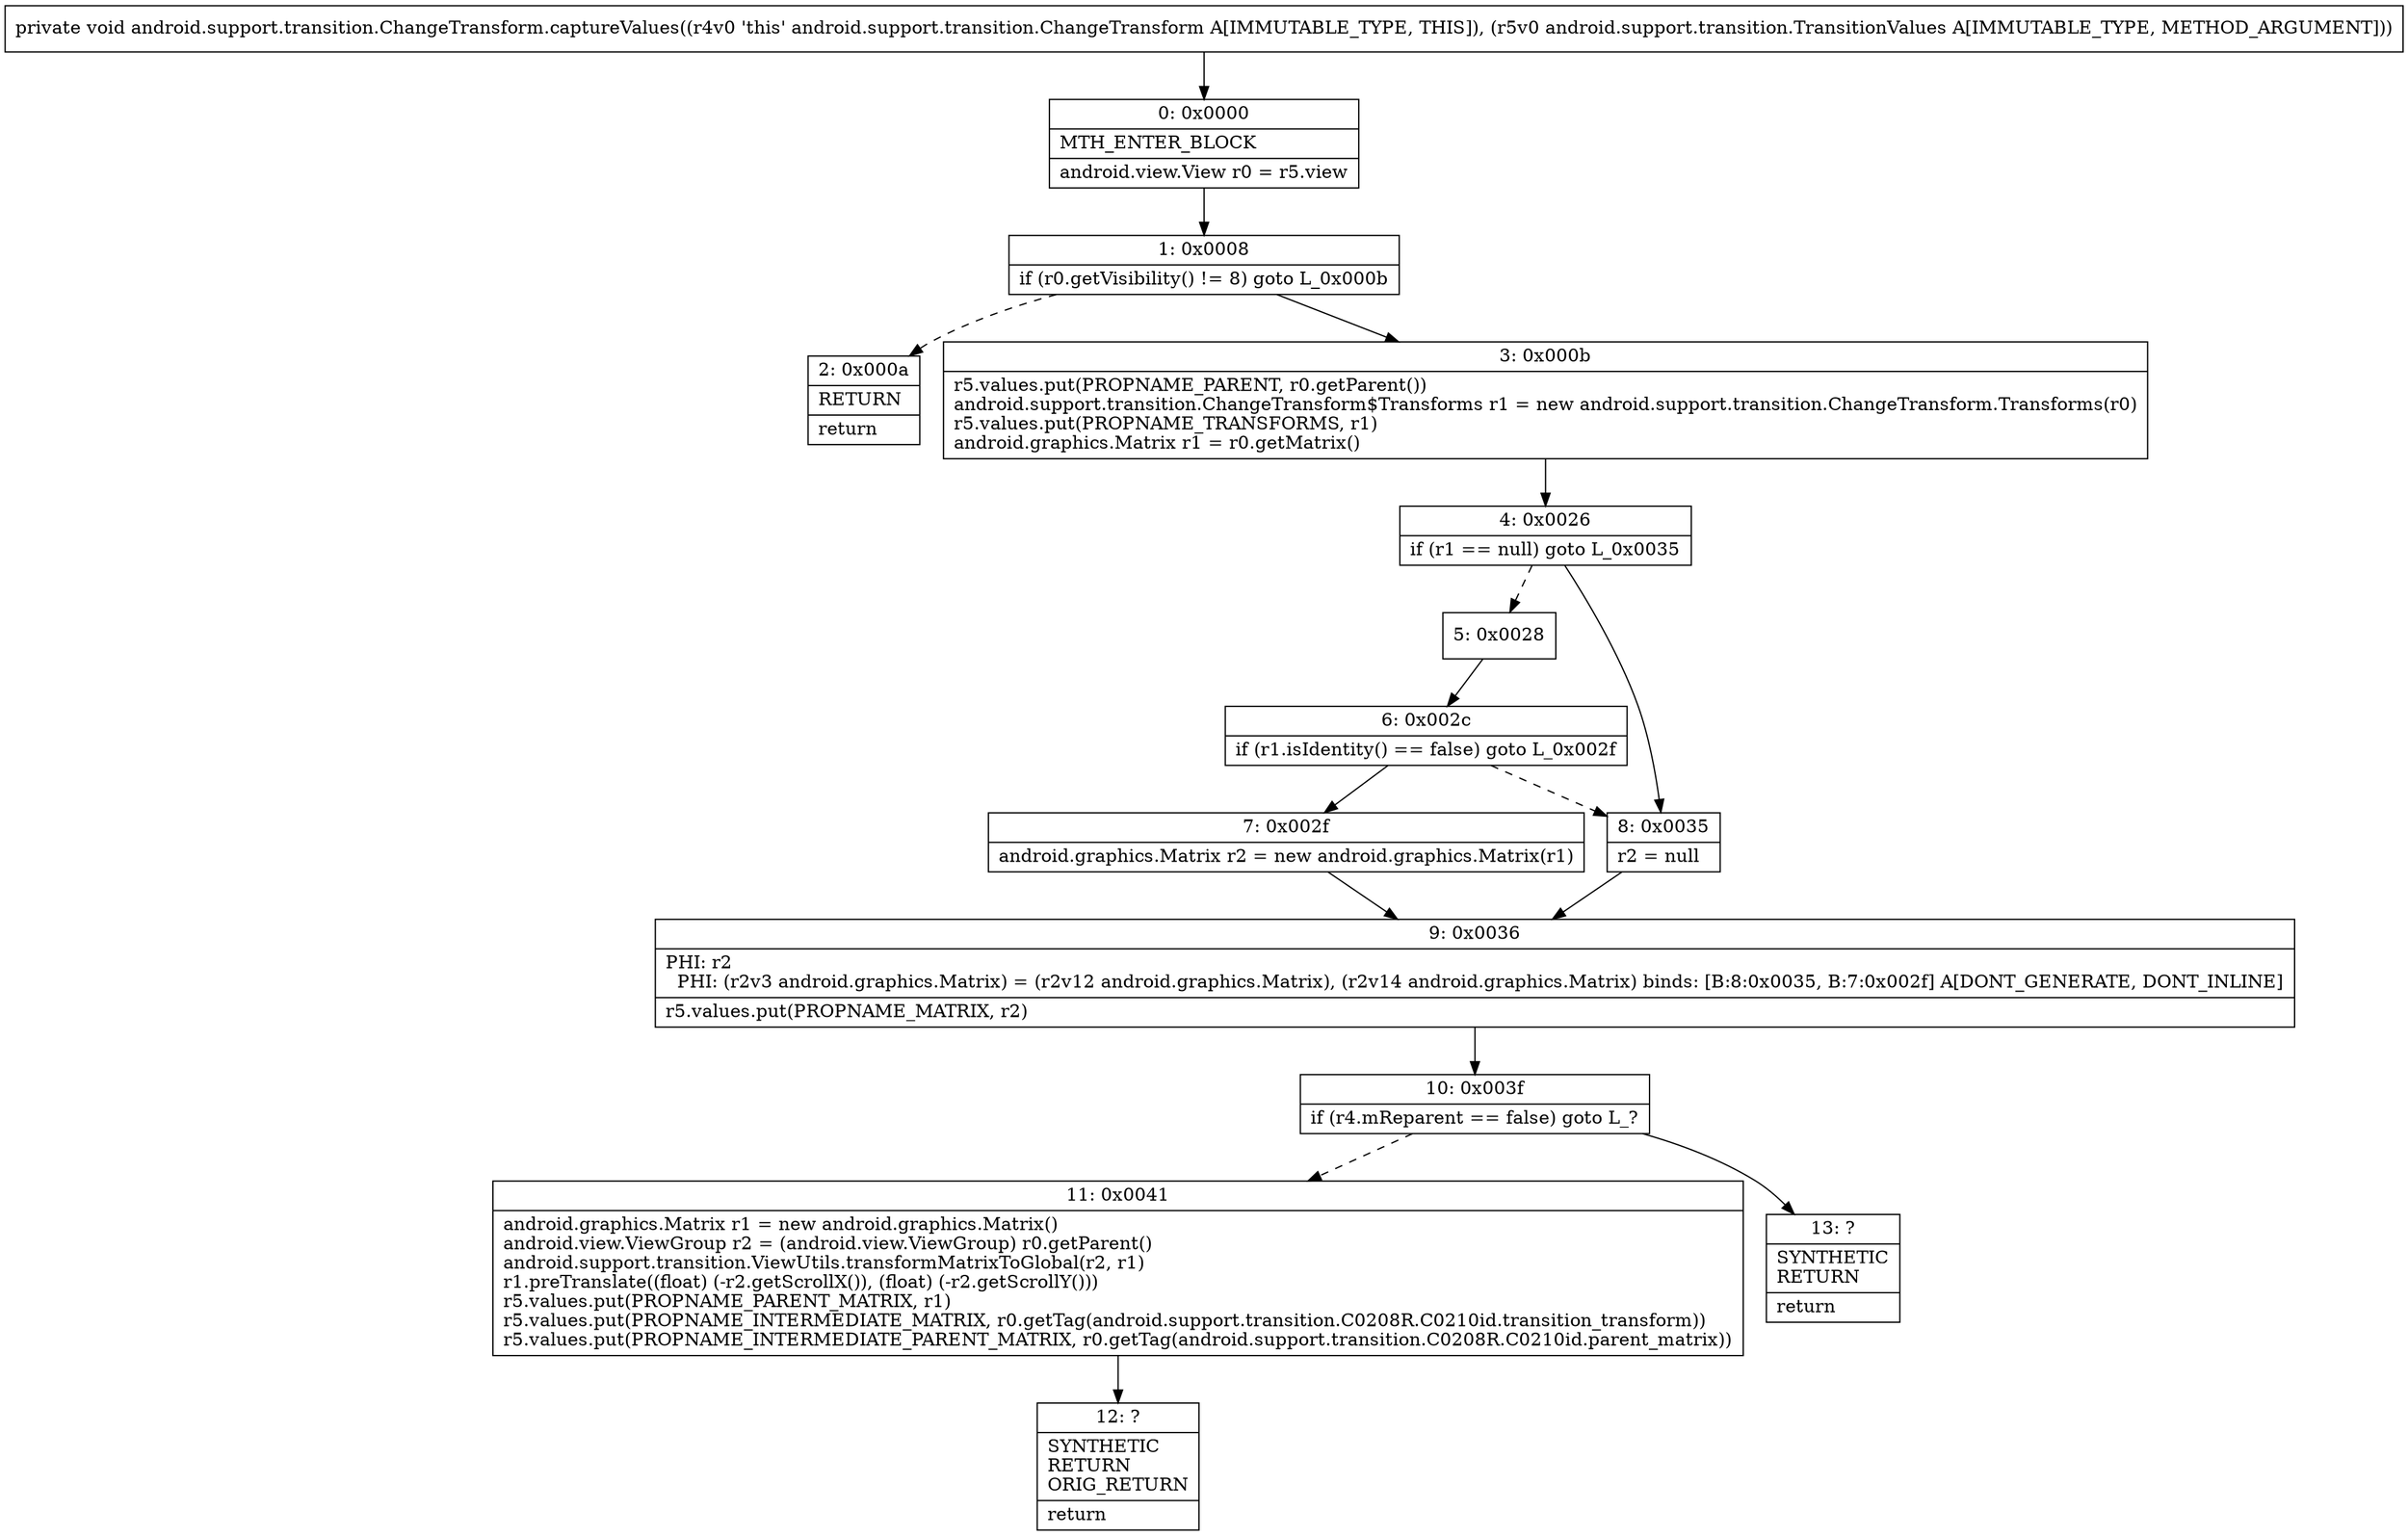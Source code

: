 digraph "CFG forandroid.support.transition.ChangeTransform.captureValues(Landroid\/support\/transition\/TransitionValues;)V" {
Node_0 [shape=record,label="{0\:\ 0x0000|MTH_ENTER_BLOCK\l|android.view.View r0 = r5.view\l}"];
Node_1 [shape=record,label="{1\:\ 0x0008|if (r0.getVisibility() != 8) goto L_0x000b\l}"];
Node_2 [shape=record,label="{2\:\ 0x000a|RETURN\l|return\l}"];
Node_3 [shape=record,label="{3\:\ 0x000b|r5.values.put(PROPNAME_PARENT, r0.getParent())\landroid.support.transition.ChangeTransform$Transforms r1 = new android.support.transition.ChangeTransform.Transforms(r0)\lr5.values.put(PROPNAME_TRANSFORMS, r1)\landroid.graphics.Matrix r1 = r0.getMatrix()\l}"];
Node_4 [shape=record,label="{4\:\ 0x0026|if (r1 == null) goto L_0x0035\l}"];
Node_5 [shape=record,label="{5\:\ 0x0028}"];
Node_6 [shape=record,label="{6\:\ 0x002c|if (r1.isIdentity() == false) goto L_0x002f\l}"];
Node_7 [shape=record,label="{7\:\ 0x002f|android.graphics.Matrix r2 = new android.graphics.Matrix(r1)\l}"];
Node_8 [shape=record,label="{8\:\ 0x0035|r2 = null\l}"];
Node_9 [shape=record,label="{9\:\ 0x0036|PHI: r2 \l  PHI: (r2v3 android.graphics.Matrix) = (r2v12 android.graphics.Matrix), (r2v14 android.graphics.Matrix) binds: [B:8:0x0035, B:7:0x002f] A[DONT_GENERATE, DONT_INLINE]\l|r5.values.put(PROPNAME_MATRIX, r2)\l}"];
Node_10 [shape=record,label="{10\:\ 0x003f|if (r4.mReparent == false) goto L_?\l}"];
Node_11 [shape=record,label="{11\:\ 0x0041|android.graphics.Matrix r1 = new android.graphics.Matrix()\landroid.view.ViewGroup r2 = (android.view.ViewGroup) r0.getParent()\landroid.support.transition.ViewUtils.transformMatrixToGlobal(r2, r1)\lr1.preTranslate((float) (\-r2.getScrollX()), (float) (\-r2.getScrollY()))\lr5.values.put(PROPNAME_PARENT_MATRIX, r1)\lr5.values.put(PROPNAME_INTERMEDIATE_MATRIX, r0.getTag(android.support.transition.C0208R.C0210id.transition_transform))\lr5.values.put(PROPNAME_INTERMEDIATE_PARENT_MATRIX, r0.getTag(android.support.transition.C0208R.C0210id.parent_matrix))\l}"];
Node_12 [shape=record,label="{12\:\ ?|SYNTHETIC\lRETURN\lORIG_RETURN\l|return\l}"];
Node_13 [shape=record,label="{13\:\ ?|SYNTHETIC\lRETURN\l|return\l}"];
MethodNode[shape=record,label="{private void android.support.transition.ChangeTransform.captureValues((r4v0 'this' android.support.transition.ChangeTransform A[IMMUTABLE_TYPE, THIS]), (r5v0 android.support.transition.TransitionValues A[IMMUTABLE_TYPE, METHOD_ARGUMENT])) }"];
MethodNode -> Node_0;
Node_0 -> Node_1;
Node_1 -> Node_2[style=dashed];
Node_1 -> Node_3;
Node_3 -> Node_4;
Node_4 -> Node_5[style=dashed];
Node_4 -> Node_8;
Node_5 -> Node_6;
Node_6 -> Node_7;
Node_6 -> Node_8[style=dashed];
Node_7 -> Node_9;
Node_8 -> Node_9;
Node_9 -> Node_10;
Node_10 -> Node_11[style=dashed];
Node_10 -> Node_13;
Node_11 -> Node_12;
}

